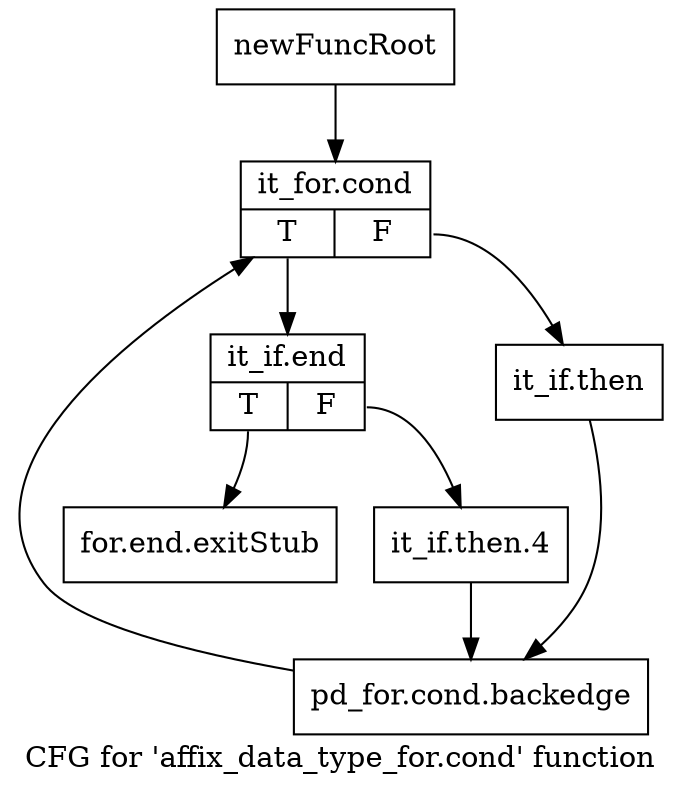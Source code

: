 digraph "CFG for 'affix_data_type_for.cond' function" {
	label="CFG for 'affix_data_type_for.cond' function";

	Node0xa11c440 [shape=record,label="{newFuncRoot}"];
	Node0xa11c440 -> Node0xa11c4e0;
	Node0xa11c490 [shape=record,label="{for.end.exitStub}"];
	Node0xa11c4e0 [shape=record,label="{it_for.cond|{<s0>T|<s1>F}}"];
	Node0xa11c4e0:s0 -> Node0xa11c580;
	Node0xa11c4e0:s1 -> Node0xa11c530;
	Node0xa11c530 [shape=record,label="{it_if.then}"];
	Node0xa11c530 -> Node0xa11c620;
	Node0xa11c580 [shape=record,label="{it_if.end|{<s0>T|<s1>F}}"];
	Node0xa11c580:s0 -> Node0xa11c490;
	Node0xa11c580:s1 -> Node0xa11c5d0;
	Node0xa11c5d0 [shape=record,label="{it_if.then.4}"];
	Node0xa11c5d0 -> Node0xa11c620;
	Node0xa11c620 [shape=record,label="{pd_for.cond.backedge}"];
	Node0xa11c620 -> Node0xa11c4e0;
}
